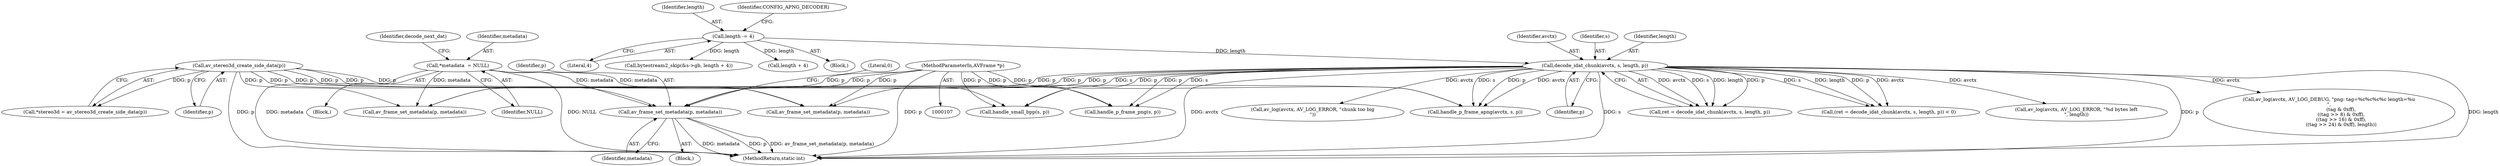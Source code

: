 digraph "0_FFmpeg_e477f09d0b3619f3d29173b2cd593e17e2d1978e@pointer" {
"1000556" [label="(Call,av_frame_set_metadata(p, metadata))"];
"1000375" [label="(Call,decode_idat_chunk(avctx, s, length, p))"];
"1000356" [label="(Call,length -= 4)"];
"1000457" [label="(Call,av_stereo3d_create_side_data(p))"];
"1000110" [label="(MethodParameterIn,AVFrame *p)"];
"1000114" [label="(Call,*metadata  = NULL)"];
"1000379" [label="(Identifier,p)"];
"1000121" [label="(Identifier,decode_next_dat)"];
"1000555" [label="(Block,)"];
"1000110" [label="(MethodParameterIn,AVFrame *p)"];
"1000151" [label="(Call,av_frame_set_metadata(p, metadata))"];
"1000556" [label="(Call,av_frame_set_metadata(p, metadata))"];
"1000557" [label="(Identifier,p)"];
"1000800" [label="(Call,av_frame_set_metadata(p, metadata))"];
"1000114" [label="(Call,*metadata  = NULL)"];
"1000373" [label="(Call,ret = decode_idat_chunk(avctx, s, length, p))"];
"1000372" [label="(Call,(ret = decode_idat_chunk(avctx, s, length, p)) < 0)"];
"1000112" [label="(Block,)"];
"1000358" [label="(Literal,4)"];
"1000180" [label="(Call,av_log(avctx, AV_LOG_ERROR, \"%d bytes left\n\", length))"];
"1000115" [label="(Identifier,metadata)"];
"1000375" [label="(Call,decode_idat_chunk(avctx, s, length, p))"];
"1000357" [label="(Identifier,length)"];
"1000764" [label="(Call,handle_p_frame_png(s, p))"];
"1000116" [label="(Identifier,NULL)"];
"1000378" [label="(Identifier,length)"];
"1000356" [label="(Call,length -= 4)"];
"1000567" [label="(Call,handle_small_bpp(s, p))"];
"1000455" [label="(Call,*stereo3d = av_stereo3d_create_side_data(p))"];
"1000376" [label="(Identifier,avctx)"];
"1000780" [label="(Call,handle_p_frame_apng(avctx, s, p))"];
"1000558" [label="(Identifier,metadata)"];
"1000457" [label="(Call,av_stereo3d_create_side_data(p))"];
"1000458" [label="(Identifier,p)"];
"1000533" [label="(Call,bytestream2_skip(&s->gb, length + 4))"];
"1000560" [label="(Literal,0)"];
"1000538" [label="(Call,length + 4)"];
"1000377" [label="(Identifier,s)"];
"1000361" [label="(Identifier,CONFIG_APNG_DECODER)"];
"1000243" [label="(Call,av_log(avctx, AV_LOG_DEBUG, \"png: tag=%c%c%c%c length=%u\n\",\n                (tag & 0xff),\n                ((tag >> 8) & 0xff),\n                ((tag >> 16) & 0xff),\n                ((tag >> 24) & 0xff), length))"];
"1000828" [label="(MethodReturn,static int)"];
"1000287" [label="(Block,)"];
"1000222" [label="(Call,av_log(avctx, AV_LOG_ERROR, \"chunk too big\n\"))"];
"1000556" -> "1000555"  [label="AST: "];
"1000556" -> "1000558"  [label="CFG: "];
"1000557" -> "1000556"  [label="AST: "];
"1000558" -> "1000556"  [label="AST: "];
"1000560" -> "1000556"  [label="CFG: "];
"1000556" -> "1000828"  [label="DDG: p"];
"1000556" -> "1000828"  [label="DDG: av_frame_set_metadata(p, metadata)"];
"1000556" -> "1000828"  [label="DDG: metadata"];
"1000375" -> "1000556"  [label="DDG: p"];
"1000457" -> "1000556"  [label="DDG: p"];
"1000110" -> "1000556"  [label="DDG: p"];
"1000114" -> "1000556"  [label="DDG: metadata"];
"1000375" -> "1000373"  [label="AST: "];
"1000375" -> "1000379"  [label="CFG: "];
"1000376" -> "1000375"  [label="AST: "];
"1000377" -> "1000375"  [label="AST: "];
"1000378" -> "1000375"  [label="AST: "];
"1000379" -> "1000375"  [label="AST: "];
"1000373" -> "1000375"  [label="CFG: "];
"1000375" -> "1000828"  [label="DDG: avctx"];
"1000375" -> "1000828"  [label="DDG: s"];
"1000375" -> "1000828"  [label="DDG: p"];
"1000375" -> "1000828"  [label="DDG: length"];
"1000375" -> "1000151"  [label="DDG: p"];
"1000375" -> "1000180"  [label="DDG: avctx"];
"1000375" -> "1000222"  [label="DDG: avctx"];
"1000375" -> "1000243"  [label="DDG: avctx"];
"1000375" -> "1000372"  [label="DDG: avctx"];
"1000375" -> "1000372"  [label="DDG: s"];
"1000375" -> "1000372"  [label="DDG: length"];
"1000375" -> "1000372"  [label="DDG: p"];
"1000375" -> "1000373"  [label="DDG: avctx"];
"1000375" -> "1000373"  [label="DDG: s"];
"1000375" -> "1000373"  [label="DDG: length"];
"1000375" -> "1000373"  [label="DDG: p"];
"1000356" -> "1000375"  [label="DDG: length"];
"1000375" -> "1000567"  [label="DDG: s"];
"1000375" -> "1000567"  [label="DDG: p"];
"1000375" -> "1000764"  [label="DDG: s"];
"1000375" -> "1000764"  [label="DDG: p"];
"1000375" -> "1000780"  [label="DDG: avctx"];
"1000375" -> "1000780"  [label="DDG: s"];
"1000375" -> "1000780"  [label="DDG: p"];
"1000375" -> "1000800"  [label="DDG: p"];
"1000356" -> "1000287"  [label="AST: "];
"1000356" -> "1000358"  [label="CFG: "];
"1000357" -> "1000356"  [label="AST: "];
"1000358" -> "1000356"  [label="AST: "];
"1000361" -> "1000356"  [label="CFG: "];
"1000356" -> "1000533"  [label="DDG: length"];
"1000356" -> "1000538"  [label="DDG: length"];
"1000457" -> "1000455"  [label="AST: "];
"1000457" -> "1000458"  [label="CFG: "];
"1000458" -> "1000457"  [label="AST: "];
"1000455" -> "1000457"  [label="CFG: "];
"1000457" -> "1000828"  [label="DDG: p"];
"1000457" -> "1000151"  [label="DDG: p"];
"1000457" -> "1000455"  [label="DDG: p"];
"1000457" -> "1000567"  [label="DDG: p"];
"1000457" -> "1000764"  [label="DDG: p"];
"1000457" -> "1000780"  [label="DDG: p"];
"1000457" -> "1000800"  [label="DDG: p"];
"1000110" -> "1000107"  [label="AST: "];
"1000110" -> "1000828"  [label="DDG: p"];
"1000110" -> "1000151"  [label="DDG: p"];
"1000110" -> "1000567"  [label="DDG: p"];
"1000110" -> "1000764"  [label="DDG: p"];
"1000110" -> "1000780"  [label="DDG: p"];
"1000110" -> "1000800"  [label="DDG: p"];
"1000114" -> "1000112"  [label="AST: "];
"1000114" -> "1000116"  [label="CFG: "];
"1000115" -> "1000114"  [label="AST: "];
"1000116" -> "1000114"  [label="AST: "];
"1000121" -> "1000114"  [label="CFG: "];
"1000114" -> "1000828"  [label="DDG: metadata"];
"1000114" -> "1000828"  [label="DDG: NULL"];
"1000114" -> "1000151"  [label="DDG: metadata"];
"1000114" -> "1000800"  [label="DDG: metadata"];
}
